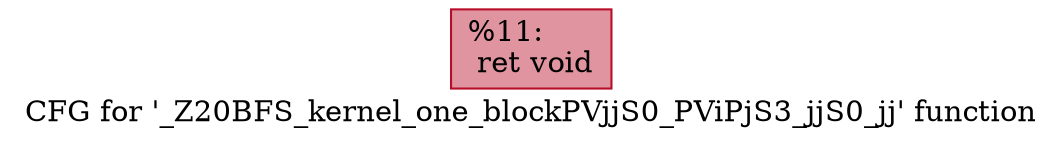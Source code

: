 digraph "CFG for '_Z20BFS_kernel_one_blockPVjjS0_PViPjS3_jjS0_jj' function" {
	label="CFG for '_Z20BFS_kernel_one_blockPVjjS0_PViPjS3_jjS0_jj' function";

	Node0x459dd70 [shape=record,color="#b70d28ff", style=filled, fillcolor="#b70d2870",label="{%11:\l  ret void\l}"];
}

